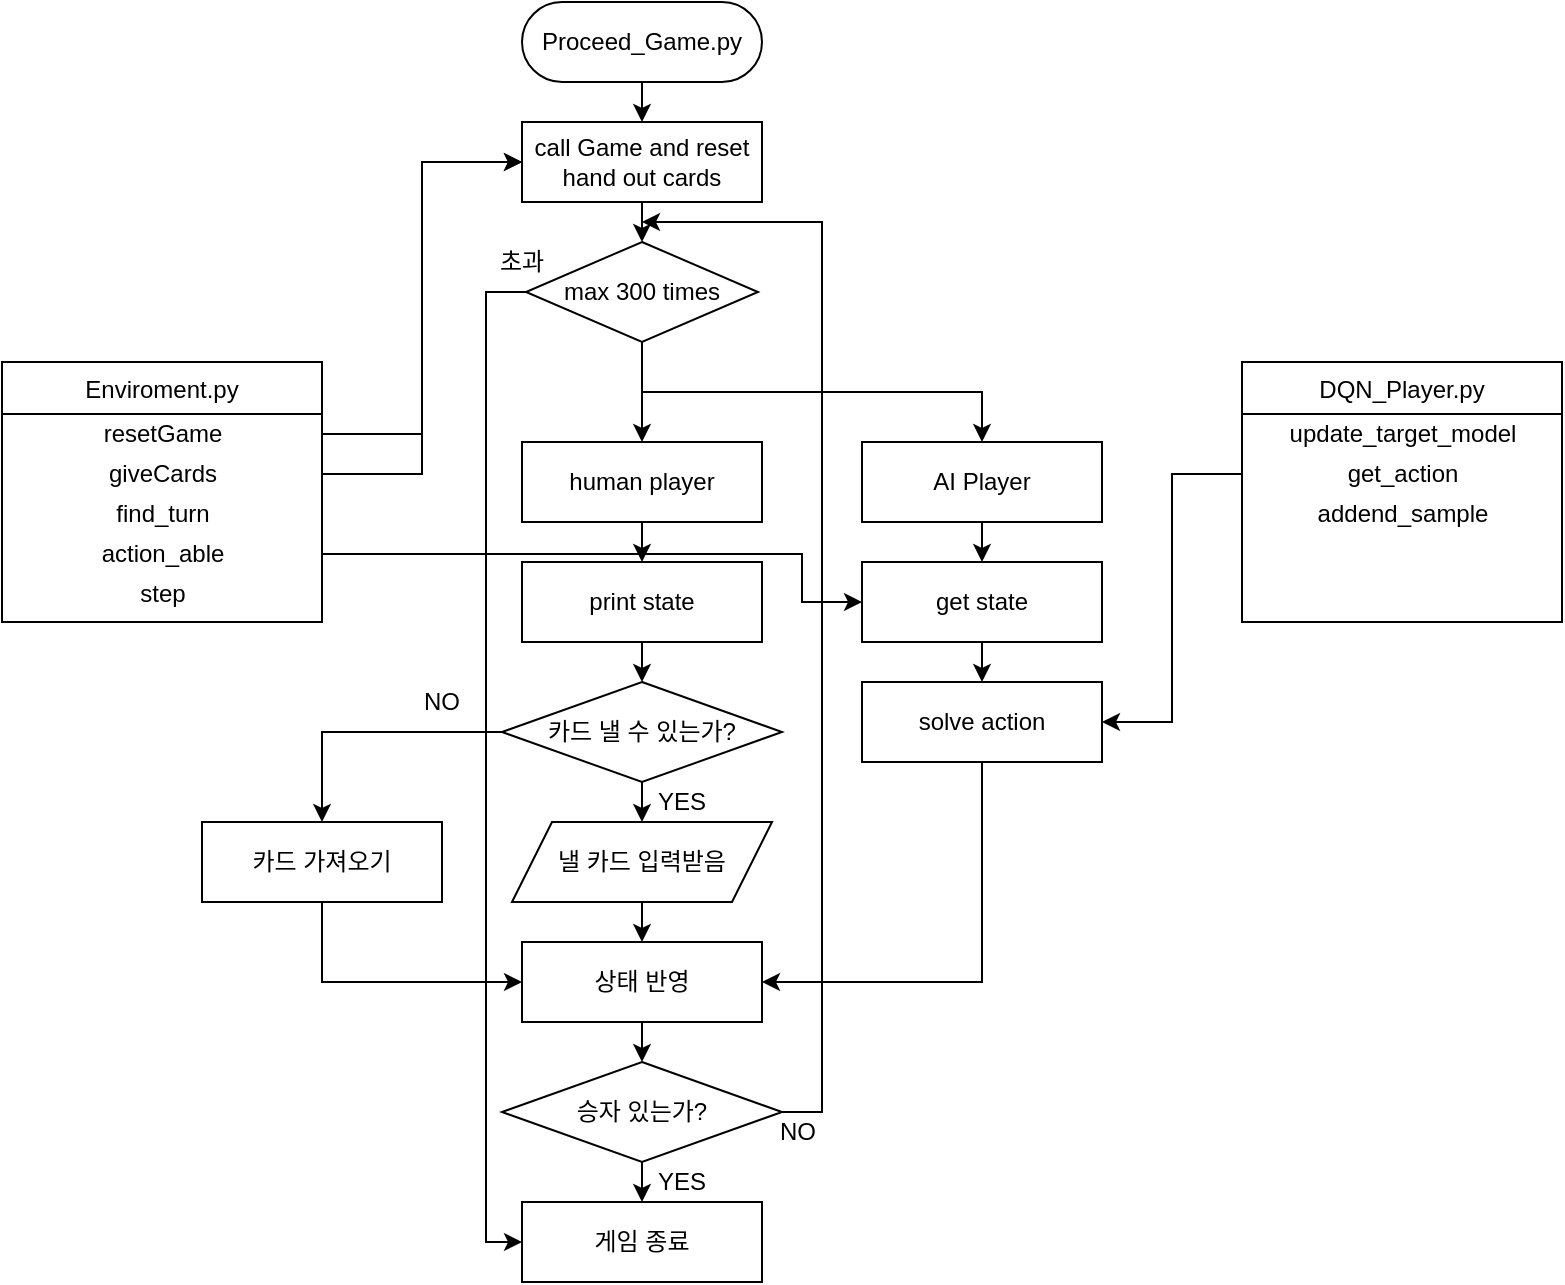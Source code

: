 <mxfile version="15.0.6" type="github" pages="2">
  <diagram id="C5RBs43oDa-KdzZeNtuy" name="environment">
    <mxGraphModel dx="582" dy="1602" grid="1" gridSize="10" guides="1" tooltips="1" connect="1" arrows="1" fold="1" page="1" pageScale="1" pageWidth="827" pageHeight="1169" math="0" shadow="0">
      <root>
        <mxCell id="WIyWlLk6GJQsqaUBKTNV-0" />
        <mxCell id="WIyWlLk6GJQsqaUBKTNV-1" parent="WIyWlLk6GJQsqaUBKTNV-0" />
        <mxCell id="zkfFHV4jXpPFQw0GAbJ--13" value="Enviroment.py" style="swimlane;fontStyle=0;align=center;verticalAlign=top;childLayout=stackLayout;horizontal=1;startSize=26;horizontalStack=0;resizeParent=1;resizeLast=0;collapsible=1;marginBottom=0;rounded=0;shadow=0;strokeWidth=1;" parent="WIyWlLk6GJQsqaUBKTNV-1" vertex="1">
          <mxGeometry x="20" y="200" width="160" height="130" as="geometry">
            <mxRectangle x="340" y="380" width="170" height="26" as="alternateBounds" />
          </mxGeometry>
        </mxCell>
        <mxCell id="0TfP8fRb7ajPq9gJ7ajQ-8" value="resetGame" style="text;html=1;align=center;verticalAlign=middle;resizable=0;points=[];autosize=1;strokeColor=none;fillColor=none;" parent="zkfFHV4jXpPFQw0GAbJ--13" vertex="1">
          <mxGeometry y="26" width="160" height="20" as="geometry" />
        </mxCell>
        <mxCell id="0TfP8fRb7ajPq9gJ7ajQ-9" value="giveCards" style="text;html=1;align=center;verticalAlign=middle;resizable=0;points=[];autosize=1;strokeColor=none;fillColor=none;" parent="zkfFHV4jXpPFQw0GAbJ--13" vertex="1">
          <mxGeometry y="46" width="160" height="20" as="geometry" />
        </mxCell>
        <mxCell id="0TfP8fRb7ajPq9gJ7ajQ-10" value="find_turn" style="text;html=1;align=center;verticalAlign=middle;resizable=0;points=[];autosize=1;strokeColor=none;fillColor=none;" parent="zkfFHV4jXpPFQw0GAbJ--13" vertex="1">
          <mxGeometry y="66" width="160" height="20" as="geometry" />
        </mxCell>
        <mxCell id="0TfP8fRb7ajPq9gJ7ajQ-12" value="action_able" style="text;html=1;align=center;verticalAlign=middle;resizable=0;points=[];autosize=1;strokeColor=none;fillColor=none;" parent="zkfFHV4jXpPFQw0GAbJ--13" vertex="1">
          <mxGeometry y="86" width="160" height="20" as="geometry" />
        </mxCell>
        <mxCell id="0TfP8fRb7ajPq9gJ7ajQ-13" value="step" style="text;html=1;align=center;verticalAlign=middle;resizable=0;points=[];autosize=1;strokeColor=none;fillColor=none;" parent="zkfFHV4jXpPFQw0GAbJ--13" vertex="1">
          <mxGeometry y="106" width="160" height="20" as="geometry" />
        </mxCell>
        <mxCell id="0TfP8fRb7ajPq9gJ7ajQ-7" style="edgeStyle=orthogonalEdgeStyle;rounded=0;orthogonalLoop=1;jettySize=auto;html=1;exitX=0.5;exitY=1;exitDx=0;exitDy=0;entryX=0.5;entryY=0;entryDx=0;entryDy=0;" parent="WIyWlLk6GJQsqaUBKTNV-1" source="0TfP8fRb7ajPq9gJ7ajQ-5" target="0TfP8fRb7ajPq9gJ7ajQ-6" edge="1">
          <mxGeometry relative="1" as="geometry" />
        </mxCell>
        <mxCell id="0TfP8fRb7ajPq9gJ7ajQ-5" value="Proceed_Game.py" style="rounded=1;whiteSpace=wrap;html=1;arcSize=50;" parent="WIyWlLk6GJQsqaUBKTNV-1" vertex="1">
          <mxGeometry x="280" y="20" width="120" height="40" as="geometry" />
        </mxCell>
        <mxCell id="0TfP8fRb7ajPq9gJ7ajQ-18" style="edgeStyle=orthogonalEdgeStyle;rounded=0;orthogonalLoop=1;jettySize=auto;html=1;exitX=0.5;exitY=1;exitDx=0;exitDy=0;entryX=0.5;entryY=0;entryDx=0;entryDy=0;" parent="WIyWlLk6GJQsqaUBKTNV-1" source="0TfP8fRb7ajPq9gJ7ajQ-6" target="0TfP8fRb7ajPq9gJ7ajQ-17" edge="1">
          <mxGeometry relative="1" as="geometry" />
        </mxCell>
        <mxCell id="0TfP8fRb7ajPq9gJ7ajQ-6" value="call Game and reset&lt;br&gt;hand out cards" style="rounded=0;whiteSpace=wrap;html=1;" parent="WIyWlLk6GJQsqaUBKTNV-1" vertex="1">
          <mxGeometry x="280" y="80" width="120" height="40" as="geometry" />
        </mxCell>
        <mxCell id="0TfP8fRb7ajPq9gJ7ajQ-15" style="edgeStyle=orthogonalEdgeStyle;rounded=0;orthogonalLoop=1;jettySize=auto;html=1;entryX=0;entryY=0.5;entryDx=0;entryDy=0;" parent="WIyWlLk6GJQsqaUBKTNV-1" source="0TfP8fRb7ajPq9gJ7ajQ-8" target="0TfP8fRb7ajPq9gJ7ajQ-6" edge="1">
          <mxGeometry relative="1" as="geometry" />
        </mxCell>
        <mxCell id="0TfP8fRb7ajPq9gJ7ajQ-16" style="edgeStyle=orthogonalEdgeStyle;rounded=0;orthogonalLoop=1;jettySize=auto;html=1;entryX=0;entryY=0.5;entryDx=0;entryDy=0;" parent="WIyWlLk6GJQsqaUBKTNV-1" source="0TfP8fRb7ajPq9gJ7ajQ-9" target="0TfP8fRb7ajPq9gJ7ajQ-6" edge="1">
          <mxGeometry relative="1" as="geometry" />
        </mxCell>
        <mxCell id="0TfP8fRb7ajPq9gJ7ajQ-20" style="edgeStyle=orthogonalEdgeStyle;rounded=0;orthogonalLoop=1;jettySize=auto;html=1;exitX=0.5;exitY=1;exitDx=0;exitDy=0;entryX=0.5;entryY=0;entryDx=0;entryDy=0;" parent="WIyWlLk6GJQsqaUBKTNV-1" source="0TfP8fRb7ajPq9gJ7ajQ-17" target="0TfP8fRb7ajPq9gJ7ajQ-19" edge="1">
          <mxGeometry relative="1" as="geometry" />
        </mxCell>
        <mxCell id="0TfP8fRb7ajPq9gJ7ajQ-28" style="edgeStyle=orthogonalEdgeStyle;rounded=0;orthogonalLoop=1;jettySize=auto;html=1;exitX=0.5;exitY=1;exitDx=0;exitDy=0;entryX=0.5;entryY=0;entryDx=0;entryDy=0;" parent="WIyWlLk6GJQsqaUBKTNV-1" source="0TfP8fRb7ajPq9gJ7ajQ-17" target="0TfP8fRb7ajPq9gJ7ajQ-27" edge="1">
          <mxGeometry relative="1" as="geometry" />
        </mxCell>
        <mxCell id="0TfP8fRb7ajPq9gJ7ajQ-57" style="edgeStyle=orthogonalEdgeStyle;rounded=0;orthogonalLoop=1;jettySize=auto;html=1;exitX=0;exitY=0.5;exitDx=0;exitDy=0;entryX=0;entryY=0.5;entryDx=0;entryDy=0;" parent="WIyWlLk6GJQsqaUBKTNV-1" source="0TfP8fRb7ajPq9gJ7ajQ-17" target="0TfP8fRb7ajPq9gJ7ajQ-51" edge="1">
          <mxGeometry relative="1" as="geometry" />
        </mxCell>
        <mxCell id="0TfP8fRb7ajPq9gJ7ajQ-17" value="max 300 times" style="rhombus;whiteSpace=wrap;html=1;" parent="WIyWlLk6GJQsqaUBKTNV-1" vertex="1">
          <mxGeometry x="282" y="140" width="116" height="50" as="geometry" />
        </mxCell>
        <mxCell id="0TfP8fRb7ajPq9gJ7ajQ-24" style="edgeStyle=orthogonalEdgeStyle;rounded=0;orthogonalLoop=1;jettySize=auto;html=1;exitX=0.5;exitY=1;exitDx=0;exitDy=0;entryX=0.5;entryY=0;entryDx=0;entryDy=0;" parent="WIyWlLk6GJQsqaUBKTNV-1" source="0TfP8fRb7ajPq9gJ7ajQ-19" target="0TfP8fRb7ajPq9gJ7ajQ-22" edge="1">
          <mxGeometry relative="1" as="geometry" />
        </mxCell>
        <mxCell id="0TfP8fRb7ajPq9gJ7ajQ-19" value="human player" style="rounded=0;whiteSpace=wrap;html=1;" parent="WIyWlLk6GJQsqaUBKTNV-1" vertex="1">
          <mxGeometry x="280" y="240" width="120" height="40" as="geometry" />
        </mxCell>
        <mxCell id="0TfP8fRb7ajPq9gJ7ajQ-47" style="edgeStyle=orthogonalEdgeStyle;rounded=0;orthogonalLoop=1;jettySize=auto;html=1;exitX=0.5;exitY=1;exitDx=0;exitDy=0;entryX=0.5;entryY=0;entryDx=0;entryDy=0;" parent="WIyWlLk6GJQsqaUBKTNV-1" source="0TfP8fRb7ajPq9gJ7ajQ-21" target="0TfP8fRb7ajPq9gJ7ajQ-46" edge="1">
          <mxGeometry relative="1" as="geometry" />
        </mxCell>
        <mxCell id="0TfP8fRb7ajPq9gJ7ajQ-21" value="낼 카드 입력받음" style="shape=parallelogram;perimeter=parallelogramPerimeter;whiteSpace=wrap;html=1;fixedSize=1;" parent="WIyWlLk6GJQsqaUBKTNV-1" vertex="1">
          <mxGeometry x="275" y="430" width="130" height="40" as="geometry" />
        </mxCell>
        <mxCell id="0TfP8fRb7ajPq9gJ7ajQ-25" style="edgeStyle=orthogonalEdgeStyle;rounded=0;orthogonalLoop=1;jettySize=auto;html=1;exitX=0.5;exitY=1;exitDx=0;exitDy=0;entryX=0.5;entryY=0;entryDx=0;entryDy=0;" parent="WIyWlLk6GJQsqaUBKTNV-1" source="0TfP8fRb7ajPq9gJ7ajQ-22" target="0TfP8fRb7ajPq9gJ7ajQ-23" edge="1">
          <mxGeometry relative="1" as="geometry" />
        </mxCell>
        <mxCell id="0TfP8fRb7ajPq9gJ7ajQ-22" value="print state" style="rounded=0;whiteSpace=wrap;html=1;" parent="WIyWlLk6GJQsqaUBKTNV-1" vertex="1">
          <mxGeometry x="280" y="300" width="120" height="40" as="geometry" />
        </mxCell>
        <mxCell id="0TfP8fRb7ajPq9gJ7ajQ-43" style="edgeStyle=orthogonalEdgeStyle;rounded=0;orthogonalLoop=1;jettySize=auto;html=1;exitX=0.5;exitY=1;exitDx=0;exitDy=0;entryX=0.5;entryY=0;entryDx=0;entryDy=0;" parent="WIyWlLk6GJQsqaUBKTNV-1" source="0TfP8fRb7ajPq9gJ7ajQ-23" target="0TfP8fRb7ajPq9gJ7ajQ-21" edge="1">
          <mxGeometry relative="1" as="geometry" />
        </mxCell>
        <mxCell id="0TfP8fRb7ajPq9gJ7ajQ-45" style="edgeStyle=orthogonalEdgeStyle;rounded=0;orthogonalLoop=1;jettySize=auto;html=1;exitX=0;exitY=0.5;exitDx=0;exitDy=0;entryX=0.5;entryY=0;entryDx=0;entryDy=0;" parent="WIyWlLk6GJQsqaUBKTNV-1" source="0TfP8fRb7ajPq9gJ7ajQ-23" target="0TfP8fRb7ajPq9gJ7ajQ-44" edge="1">
          <mxGeometry relative="1" as="geometry" />
        </mxCell>
        <mxCell id="0TfP8fRb7ajPq9gJ7ajQ-23" value="카드 낼 수 있는가?" style="rhombus;whiteSpace=wrap;html=1;" parent="WIyWlLk6GJQsqaUBKTNV-1" vertex="1">
          <mxGeometry x="270" y="360" width="140" height="50" as="geometry" />
        </mxCell>
        <mxCell id="0TfP8fRb7ajPq9gJ7ajQ-30" style="edgeStyle=orthogonalEdgeStyle;rounded=0;orthogonalLoop=1;jettySize=auto;html=1;exitX=0.5;exitY=1;exitDx=0;exitDy=0;entryX=0.5;entryY=0;entryDx=0;entryDy=0;" parent="WIyWlLk6GJQsqaUBKTNV-1" source="0TfP8fRb7ajPq9gJ7ajQ-27" target="0TfP8fRb7ajPq9gJ7ajQ-29" edge="1">
          <mxGeometry relative="1" as="geometry" />
        </mxCell>
        <mxCell id="0TfP8fRb7ajPq9gJ7ajQ-27" value="AI Player" style="rounded=0;whiteSpace=wrap;html=1;" parent="WIyWlLk6GJQsqaUBKTNV-1" vertex="1">
          <mxGeometry x="450" y="240" width="120" height="40" as="geometry" />
        </mxCell>
        <mxCell id="0TfP8fRb7ajPq9gJ7ajQ-40" style="edgeStyle=orthogonalEdgeStyle;rounded=0;orthogonalLoop=1;jettySize=auto;html=1;exitX=0.5;exitY=1;exitDx=0;exitDy=0;entryX=0.5;entryY=0;entryDx=0;entryDy=0;" parent="WIyWlLk6GJQsqaUBKTNV-1" source="0TfP8fRb7ajPq9gJ7ajQ-29" target="0TfP8fRb7ajPq9gJ7ajQ-31" edge="1">
          <mxGeometry relative="1" as="geometry" />
        </mxCell>
        <mxCell id="0TfP8fRb7ajPq9gJ7ajQ-29" value="get state" style="rounded=0;whiteSpace=wrap;html=1;" parent="WIyWlLk6GJQsqaUBKTNV-1" vertex="1">
          <mxGeometry x="450" y="300" width="120" height="40" as="geometry" />
        </mxCell>
        <mxCell id="0TfP8fRb7ajPq9gJ7ajQ-49" style="edgeStyle=orthogonalEdgeStyle;rounded=0;orthogonalLoop=1;jettySize=auto;html=1;exitX=0.5;exitY=1;exitDx=0;exitDy=0;entryX=1;entryY=0.5;entryDx=0;entryDy=0;" parent="WIyWlLk6GJQsqaUBKTNV-1" source="0TfP8fRb7ajPq9gJ7ajQ-31" target="0TfP8fRb7ajPq9gJ7ajQ-46" edge="1">
          <mxGeometry relative="1" as="geometry" />
        </mxCell>
        <mxCell id="0TfP8fRb7ajPq9gJ7ajQ-31" value="solve action" style="rounded=0;whiteSpace=wrap;html=1;" parent="WIyWlLk6GJQsqaUBKTNV-1" vertex="1">
          <mxGeometry x="450" y="360" width="120" height="40" as="geometry" />
        </mxCell>
        <mxCell id="0TfP8fRb7ajPq9gJ7ajQ-32" value="DQN_Player.py" style="swimlane;fontStyle=0;align=center;verticalAlign=top;childLayout=stackLayout;horizontal=1;startSize=26;horizontalStack=0;resizeParent=1;resizeLast=0;collapsible=1;marginBottom=0;rounded=0;shadow=0;strokeWidth=1;" parent="WIyWlLk6GJQsqaUBKTNV-1" vertex="1">
          <mxGeometry x="640" y="200" width="160" height="130" as="geometry">
            <mxRectangle x="340" y="380" width="170" height="26" as="alternateBounds" />
          </mxGeometry>
        </mxCell>
        <mxCell id="0TfP8fRb7ajPq9gJ7ajQ-33" value="update_target_model" style="text;html=1;align=center;verticalAlign=middle;resizable=0;points=[];autosize=1;strokeColor=none;fillColor=none;" parent="0TfP8fRb7ajPq9gJ7ajQ-32" vertex="1">
          <mxGeometry y="26" width="160" height="20" as="geometry" />
        </mxCell>
        <mxCell id="0TfP8fRb7ajPq9gJ7ajQ-34" value="get_action" style="text;html=1;align=center;verticalAlign=middle;resizable=0;points=[];autosize=1;strokeColor=none;fillColor=none;" parent="0TfP8fRb7ajPq9gJ7ajQ-32" vertex="1">
          <mxGeometry y="46" width="160" height="20" as="geometry" />
        </mxCell>
        <mxCell id="0TfP8fRb7ajPq9gJ7ajQ-35" value="addend_sample" style="text;html=1;align=center;verticalAlign=middle;resizable=0;points=[];autosize=1;strokeColor=none;fillColor=none;" parent="0TfP8fRb7ajPq9gJ7ajQ-32" vertex="1">
          <mxGeometry y="66" width="160" height="20" as="geometry" />
        </mxCell>
        <mxCell id="0TfP8fRb7ajPq9gJ7ajQ-38" style="edgeStyle=orthogonalEdgeStyle;rounded=0;orthogonalLoop=1;jettySize=auto;html=1;entryX=0;entryY=0.5;entryDx=0;entryDy=0;" parent="WIyWlLk6GJQsqaUBKTNV-1" source="0TfP8fRb7ajPq9gJ7ajQ-12" target="0TfP8fRb7ajPq9gJ7ajQ-29" edge="1">
          <mxGeometry relative="1" as="geometry">
            <Array as="points">
              <mxPoint x="420" y="296" />
              <mxPoint x="420" y="320" />
            </Array>
          </mxGeometry>
        </mxCell>
        <mxCell id="0TfP8fRb7ajPq9gJ7ajQ-39" style="edgeStyle=orthogonalEdgeStyle;rounded=0;orthogonalLoop=1;jettySize=auto;html=1;entryX=1;entryY=0.5;entryDx=0;entryDy=0;" parent="WIyWlLk6GJQsqaUBKTNV-1" source="0TfP8fRb7ajPq9gJ7ajQ-34" target="0TfP8fRb7ajPq9gJ7ajQ-31" edge="1">
          <mxGeometry relative="1" as="geometry" />
        </mxCell>
        <mxCell id="0TfP8fRb7ajPq9gJ7ajQ-48" style="edgeStyle=orthogonalEdgeStyle;rounded=0;orthogonalLoop=1;jettySize=auto;html=1;exitX=0.5;exitY=1;exitDx=0;exitDy=0;entryX=0;entryY=0.5;entryDx=0;entryDy=0;" parent="WIyWlLk6GJQsqaUBKTNV-1" source="0TfP8fRb7ajPq9gJ7ajQ-44" target="0TfP8fRb7ajPq9gJ7ajQ-46" edge="1">
          <mxGeometry relative="1" as="geometry" />
        </mxCell>
        <mxCell id="0TfP8fRb7ajPq9gJ7ajQ-44" value="카드 가져오기" style="rounded=0;whiteSpace=wrap;html=1;" parent="WIyWlLk6GJQsqaUBKTNV-1" vertex="1">
          <mxGeometry x="120" y="430" width="120" height="40" as="geometry" />
        </mxCell>
        <mxCell id="0TfP8fRb7ajPq9gJ7ajQ-54" style="edgeStyle=orthogonalEdgeStyle;rounded=0;orthogonalLoop=1;jettySize=auto;html=1;exitX=0.5;exitY=1;exitDx=0;exitDy=0;entryX=0.5;entryY=0;entryDx=0;entryDy=0;" parent="WIyWlLk6GJQsqaUBKTNV-1" source="0TfP8fRb7ajPq9gJ7ajQ-46" target="0TfP8fRb7ajPq9gJ7ajQ-50" edge="1">
          <mxGeometry relative="1" as="geometry" />
        </mxCell>
        <mxCell id="0TfP8fRb7ajPq9gJ7ajQ-46" value="상태 반영" style="rounded=0;whiteSpace=wrap;html=1;" parent="WIyWlLk6GJQsqaUBKTNV-1" vertex="1">
          <mxGeometry x="280" y="490" width="120" height="40" as="geometry" />
        </mxCell>
        <mxCell id="0TfP8fRb7ajPq9gJ7ajQ-55" style="edgeStyle=orthogonalEdgeStyle;rounded=0;orthogonalLoop=1;jettySize=auto;html=1;exitX=0.5;exitY=1;exitDx=0;exitDy=0;entryX=0.5;entryY=0;entryDx=0;entryDy=0;" parent="WIyWlLk6GJQsqaUBKTNV-1" source="0TfP8fRb7ajPq9gJ7ajQ-50" target="0TfP8fRb7ajPq9gJ7ajQ-51" edge="1">
          <mxGeometry relative="1" as="geometry" />
        </mxCell>
        <mxCell id="0TfP8fRb7ajPq9gJ7ajQ-56" style="edgeStyle=orthogonalEdgeStyle;rounded=0;orthogonalLoop=1;jettySize=auto;html=1;exitX=1;exitY=0.5;exitDx=0;exitDy=0;" parent="WIyWlLk6GJQsqaUBKTNV-1" source="0TfP8fRb7ajPq9gJ7ajQ-50" edge="1">
          <mxGeometry relative="1" as="geometry">
            <mxPoint x="340" y="130" as="targetPoint" />
            <Array as="points">
              <mxPoint x="430" y="575" />
              <mxPoint x="430" y="130" />
            </Array>
          </mxGeometry>
        </mxCell>
        <mxCell id="0TfP8fRb7ajPq9gJ7ajQ-50" value="승자 있는가?" style="rhombus;whiteSpace=wrap;html=1;" parent="WIyWlLk6GJQsqaUBKTNV-1" vertex="1">
          <mxGeometry x="270" y="550" width="140" height="50" as="geometry" />
        </mxCell>
        <mxCell id="0TfP8fRb7ajPq9gJ7ajQ-51" value="게임 종료" style="rounded=0;whiteSpace=wrap;html=1;" parent="WIyWlLk6GJQsqaUBKTNV-1" vertex="1">
          <mxGeometry x="280" y="620" width="120" height="40" as="geometry" />
        </mxCell>
        <mxCell id="0TfP8fRb7ajPq9gJ7ajQ-58" value="초과" style="text;html=1;strokeColor=none;fillColor=none;align=center;verticalAlign=middle;whiteSpace=wrap;rounded=0;" parent="WIyWlLk6GJQsqaUBKTNV-1" vertex="1">
          <mxGeometry x="260" y="140" width="40" height="20" as="geometry" />
        </mxCell>
        <mxCell id="0TfP8fRb7ajPq9gJ7ajQ-59" value="YES" style="text;html=1;strokeColor=none;fillColor=none;align=center;verticalAlign=middle;whiteSpace=wrap;rounded=0;" parent="WIyWlLk6GJQsqaUBKTNV-1" vertex="1">
          <mxGeometry x="340" y="410" width="40" height="20" as="geometry" />
        </mxCell>
        <mxCell id="0TfP8fRb7ajPq9gJ7ajQ-60" value="NO" style="text;html=1;strokeColor=none;fillColor=none;align=center;verticalAlign=middle;whiteSpace=wrap;rounded=0;" parent="WIyWlLk6GJQsqaUBKTNV-1" vertex="1">
          <mxGeometry x="220" y="360" width="40" height="20" as="geometry" />
        </mxCell>
        <mxCell id="0TfP8fRb7ajPq9gJ7ajQ-61" value="YES" style="text;html=1;strokeColor=none;fillColor=none;align=center;verticalAlign=middle;whiteSpace=wrap;rounded=0;" parent="WIyWlLk6GJQsqaUBKTNV-1" vertex="1">
          <mxGeometry x="340" y="600" width="40" height="20" as="geometry" />
        </mxCell>
        <mxCell id="0TfP8fRb7ajPq9gJ7ajQ-62" value="NO" style="text;html=1;strokeColor=none;fillColor=none;align=center;verticalAlign=middle;whiteSpace=wrap;rounded=0;" parent="WIyWlLk6GJQsqaUBKTNV-1" vertex="1">
          <mxGeometry x="398" y="575" width="40" height="20" as="geometry" />
        </mxCell>
      </root>
    </mxGraphModel>
  </diagram>
  <diagram id="2JfTuwJ9_Mm40EBce0Ea" name="train">
    <mxGraphModel dx="800" dy="1545" grid="1" gridSize="10" guides="1" tooltips="1" connect="1" arrows="1" fold="1" page="1" pageScale="1" pageWidth="827" pageHeight="1169" math="0" shadow="0">
      <root>
        <mxCell id="BY2_oqR2zBnF413m95xc-0" />
        <mxCell id="BY2_oqR2zBnF413m95xc-1" parent="BY2_oqR2zBnF413m95xc-0" />
        <mxCell id="96cR91jpmeZZEf4vWu15-0" value="Enviroment.py" style="swimlane;fontStyle=0;align=center;verticalAlign=top;childLayout=stackLayout;horizontal=1;startSize=26;horizontalStack=0;resizeParent=1;resizeLast=0;collapsible=1;marginBottom=0;rounded=0;shadow=0;strokeWidth=1;" parent="BY2_oqR2zBnF413m95xc-1" vertex="1">
          <mxGeometry x="24" y="480" width="160" height="130" as="geometry">
            <mxRectangle x="340" y="380" width="170" height="26" as="alternateBounds" />
          </mxGeometry>
        </mxCell>
        <mxCell id="96cR91jpmeZZEf4vWu15-1" value="resetGame" style="text;html=1;align=center;verticalAlign=middle;resizable=0;points=[];autosize=1;strokeColor=none;fillColor=none;" parent="96cR91jpmeZZEf4vWu15-0" vertex="1">
          <mxGeometry y="26" width="160" height="20" as="geometry" />
        </mxCell>
        <mxCell id="96cR91jpmeZZEf4vWu15-2" value="giveCards" style="text;html=1;align=center;verticalAlign=middle;resizable=0;points=[];autosize=1;strokeColor=none;fillColor=none;" parent="96cR91jpmeZZEf4vWu15-0" vertex="1">
          <mxGeometry y="46" width="160" height="20" as="geometry" />
        </mxCell>
        <mxCell id="96cR91jpmeZZEf4vWu15-3" value="find_turn" style="text;html=1;align=center;verticalAlign=middle;resizable=0;points=[];autosize=1;strokeColor=none;fillColor=none;" parent="96cR91jpmeZZEf4vWu15-0" vertex="1">
          <mxGeometry y="66" width="160" height="20" as="geometry" />
        </mxCell>
        <mxCell id="96cR91jpmeZZEf4vWu15-4" value="action_able" style="text;html=1;align=center;verticalAlign=middle;resizable=0;points=[];autosize=1;strokeColor=none;fillColor=none;" parent="96cR91jpmeZZEf4vWu15-0" vertex="1">
          <mxGeometry y="86" width="160" height="20" as="geometry" />
        </mxCell>
        <mxCell id="96cR91jpmeZZEf4vWu15-5" value="step" style="text;html=1;align=center;verticalAlign=middle;resizable=0;points=[];autosize=1;strokeColor=none;fillColor=none;" parent="96cR91jpmeZZEf4vWu15-0" vertex="1">
          <mxGeometry y="106" width="160" height="20" as="geometry" />
        </mxCell>
        <mxCell id="96cR91jpmeZZEf4vWu15-6" style="edgeStyle=orthogonalEdgeStyle;rounded=0;orthogonalLoop=1;jettySize=auto;html=1;exitX=0.5;exitY=1;exitDx=0;exitDy=0;" parent="BY2_oqR2zBnF413m95xc-1" source="96cR91jpmeZZEf4vWu15-7" edge="1">
          <mxGeometry relative="1" as="geometry">
            <mxPoint x="344" y="300" as="targetPoint" />
          </mxGeometry>
        </mxCell>
        <mxCell id="96cR91jpmeZZEf4vWu15-7" value="train.py" style="rounded=1;whiteSpace=wrap;html=1;arcSize=50;" parent="BY2_oqR2zBnF413m95xc-1" vertex="1">
          <mxGeometry x="282" y="240" width="120" height="40" as="geometry" />
        </mxCell>
        <mxCell id="96cR91jpmeZZEf4vWu15-8" style="edgeStyle=orthogonalEdgeStyle;rounded=0;orthogonalLoop=1;jettySize=auto;html=1;exitX=0.5;exitY=1;exitDx=0;exitDy=0;entryX=0.5;entryY=0;entryDx=0;entryDy=0;" parent="BY2_oqR2zBnF413m95xc-1" source="96cR91jpmeZZEf4vWu15-9" target="96cR91jpmeZZEf4vWu15-15" edge="1">
          <mxGeometry relative="1" as="geometry" />
        </mxCell>
        <mxCell id="96cR91jpmeZZEf4vWu15-9" value="call Game and reset&lt;br&gt;hand out cards" style="rounded=0;whiteSpace=wrap;html=1;" parent="BY2_oqR2zBnF413m95xc-1" vertex="1">
          <mxGeometry x="284" y="360" width="120" height="40" as="geometry" />
        </mxCell>
        <mxCell id="96cR91jpmeZZEf4vWu15-10" style="edgeStyle=orthogonalEdgeStyle;rounded=0;orthogonalLoop=1;jettySize=auto;html=1;entryX=0;entryY=0.5;entryDx=0;entryDy=0;" parent="BY2_oqR2zBnF413m95xc-1" source="96cR91jpmeZZEf4vWu15-1" target="96cR91jpmeZZEf4vWu15-9" edge="1">
          <mxGeometry relative="1" as="geometry" />
        </mxCell>
        <mxCell id="96cR91jpmeZZEf4vWu15-11" style="edgeStyle=orthogonalEdgeStyle;rounded=0;orthogonalLoop=1;jettySize=auto;html=1;entryX=0;entryY=0.5;entryDx=0;entryDy=0;" parent="BY2_oqR2zBnF413m95xc-1" source="96cR91jpmeZZEf4vWu15-2" target="96cR91jpmeZZEf4vWu15-9" edge="1">
          <mxGeometry relative="1" as="geometry" />
        </mxCell>
        <mxCell id="96cR91jpmeZZEf4vWu15-12" style="edgeStyle=orthogonalEdgeStyle;rounded=0;orthogonalLoop=1;jettySize=auto;html=1;exitX=0.5;exitY=1;exitDx=0;exitDy=0;entryX=0.5;entryY=0;entryDx=0;entryDy=0;" parent="BY2_oqR2zBnF413m95xc-1" source="96cR91jpmeZZEf4vWu15-15" target="96cR91jpmeZZEf4vWu15-17" edge="1">
          <mxGeometry relative="1" as="geometry" />
        </mxCell>
        <mxCell id="96cR91jpmeZZEf4vWu15-63" style="edgeStyle=orthogonalEdgeStyle;rounded=0;orthogonalLoop=1;jettySize=auto;html=1;exitX=0;exitY=0.5;exitDx=0;exitDy=0;entryX=0.5;entryY=0;entryDx=0;entryDy=0;" parent="BY2_oqR2zBnF413m95xc-1" source="96cR91jpmeZZEf4vWu15-15" edge="1" target="ZS0IYYT7ynY8OsAif-Rx-20">
          <mxGeometry relative="1" as="geometry">
            <mxPoint x="244" y="970" as="targetPoint" />
            <Array as="points">
              <mxPoint x="200" y="445" />
              <mxPoint x="200" y="720" />
              <mxPoint x="150" y="720" />
            </Array>
          </mxGeometry>
        </mxCell>
        <mxCell id="96cR91jpmeZZEf4vWu15-15" value="250번 학습 완료?" style="rhombus;whiteSpace=wrap;html=1;" parent="BY2_oqR2zBnF413m95xc-1" vertex="1">
          <mxGeometry x="286" y="420" width="116" height="50" as="geometry" />
        </mxCell>
        <mxCell id="96cR91jpmeZZEf4vWu15-16" style="edgeStyle=orthogonalEdgeStyle;rounded=0;orthogonalLoop=1;jettySize=auto;html=1;exitX=0.5;exitY=1;exitDx=0;exitDy=0;entryX=0.5;entryY=0;entryDx=0;entryDy=0;" parent="BY2_oqR2zBnF413m95xc-1" source="96cR91jpmeZZEf4vWu15-17" target="96cR91jpmeZZEf4vWu15-21" edge="1">
          <mxGeometry relative="1" as="geometry" />
        </mxCell>
        <mxCell id="96cR91jpmeZZEf4vWu15-17" value="AI Player" style="rounded=0;whiteSpace=wrap;html=1;" parent="BY2_oqR2zBnF413m95xc-1" vertex="1">
          <mxGeometry x="284" y="520" width="120" height="40" as="geometry" />
        </mxCell>
        <mxCell id="96cR91jpmeZZEf4vWu15-50" style="edgeStyle=orthogonalEdgeStyle;rounded=0;orthogonalLoop=1;jettySize=auto;html=1;exitX=0.5;exitY=1;exitDx=0;exitDy=0;entryX=0.5;entryY=0;entryDx=0;entryDy=0;" parent="BY2_oqR2zBnF413m95xc-1" source="96cR91jpmeZZEf4vWu15-21" target="96cR91jpmeZZEf4vWu15-30" edge="1">
          <mxGeometry relative="1" as="geometry" />
        </mxCell>
        <mxCell id="96cR91jpmeZZEf4vWu15-21" value="get state" style="rounded=0;whiteSpace=wrap;html=1;" parent="BY2_oqR2zBnF413m95xc-1" vertex="1">
          <mxGeometry x="284" y="580" width="120" height="40" as="geometry" />
        </mxCell>
        <mxCell id="96cR91jpmeZZEf4vWu15-52" style="edgeStyle=orthogonalEdgeStyle;rounded=0;orthogonalLoop=1;jettySize=auto;html=1;exitX=0.5;exitY=1;exitDx=0;exitDy=0;entryX=0.5;entryY=0;entryDx=0;entryDy=0;" parent="BY2_oqR2zBnF413m95xc-1" source="96cR91jpmeZZEf4vWu15-30" target="96cR91jpmeZZEf4vWu15-51" edge="1">
          <mxGeometry relative="1" as="geometry" />
        </mxCell>
        <mxCell id="96cR91jpmeZZEf4vWu15-30" value="solve action" style="rounded=0;whiteSpace=wrap;html=1;" parent="BY2_oqR2zBnF413m95xc-1" vertex="1">
          <mxGeometry x="286" y="640" width="120" height="40" as="geometry" />
        </mxCell>
        <mxCell id="96cR91jpmeZZEf4vWu15-31" value="DQN_Player.py" style="swimlane;fontStyle=0;align=center;verticalAlign=top;childLayout=stackLayout;horizontal=1;startSize=26;horizontalStack=0;resizeParent=1;resizeLast=0;collapsible=1;marginBottom=0;rounded=0;shadow=0;strokeWidth=1;" parent="BY2_oqR2zBnF413m95xc-1" vertex="1">
          <mxGeometry x="644" y="480" width="160" height="130" as="geometry">
            <mxRectangle x="340" y="380" width="170" height="26" as="alternateBounds" />
          </mxGeometry>
        </mxCell>
        <mxCell id="96cR91jpmeZZEf4vWu15-32" value="update_target_model" style="text;html=1;align=center;verticalAlign=middle;resizable=0;points=[];autosize=1;strokeColor=none;fillColor=none;" parent="96cR91jpmeZZEf4vWu15-31" vertex="1">
          <mxGeometry y="26" width="160" height="20" as="geometry" />
        </mxCell>
        <mxCell id="96cR91jpmeZZEf4vWu15-33" value="get_action" style="text;html=1;align=center;verticalAlign=middle;resizable=0;points=[];autosize=1;strokeColor=none;fillColor=none;" parent="96cR91jpmeZZEf4vWu15-31" vertex="1">
          <mxGeometry y="46" width="160" height="20" as="geometry" />
        </mxCell>
        <mxCell id="96cR91jpmeZZEf4vWu15-34" value="addend_sample" style="text;html=1;align=center;verticalAlign=middle;resizable=0;points=[];autosize=1;strokeColor=none;fillColor=none;" parent="96cR91jpmeZZEf4vWu15-31" vertex="1">
          <mxGeometry y="66" width="160" height="20" as="geometry" />
        </mxCell>
        <mxCell id="96cR91jpmeZZEf4vWu15-35" style="edgeStyle=orthogonalEdgeStyle;rounded=0;orthogonalLoop=1;jettySize=auto;html=1;entryX=0;entryY=0.5;entryDx=0;entryDy=0;" parent="BY2_oqR2zBnF413m95xc-1" source="96cR91jpmeZZEf4vWu15-4" target="96cR91jpmeZZEf4vWu15-21" edge="1">
          <mxGeometry relative="1" as="geometry">
            <Array as="points">
              <mxPoint x="254" y="576" />
              <mxPoint x="254" y="600" />
            </Array>
            <mxPoint x="454" y="600" as="targetPoint" />
          </mxGeometry>
        </mxCell>
        <mxCell id="96cR91jpmeZZEf4vWu15-36" style="edgeStyle=orthogonalEdgeStyle;rounded=0;orthogonalLoop=1;jettySize=auto;html=1;entryX=1;entryY=0.5;entryDx=0;entryDy=0;" parent="BY2_oqR2zBnF413m95xc-1" source="96cR91jpmeZZEf4vWu15-33" target="96cR91jpmeZZEf4vWu15-30" edge="1">
          <mxGeometry relative="1" as="geometry" />
        </mxCell>
        <mxCell id="96cR91jpmeZZEf4vWu15-54" style="edgeStyle=orthogonalEdgeStyle;rounded=0;orthogonalLoop=1;jettySize=auto;html=1;exitX=0.5;exitY=1;exitDx=0;exitDy=0;entryX=0.5;entryY=0;entryDx=0;entryDy=0;" parent="BY2_oqR2zBnF413m95xc-1" source="96cR91jpmeZZEf4vWu15-51" target="96cR91jpmeZZEf4vWu15-53" edge="1">
          <mxGeometry relative="1" as="geometry" />
        </mxCell>
        <mxCell id="96cR91jpmeZZEf4vWu15-51" value="결과 반영" style="rounded=0;whiteSpace=wrap;html=1;" parent="BY2_oqR2zBnF413m95xc-1" vertex="1">
          <mxGeometry x="284" y="700" width="120" height="40" as="geometry" />
        </mxCell>
        <mxCell id="96cR91jpmeZZEf4vWu15-59" value="" style="edgeStyle=orthogonalEdgeStyle;rounded=0;orthogonalLoop=1;jettySize=auto;html=1;" parent="BY2_oqR2zBnF413m95xc-1" source="96cR91jpmeZZEf4vWu15-53" edge="1">
          <mxGeometry relative="1" as="geometry">
            <mxPoint x="344" y="820" as="targetPoint" />
          </mxGeometry>
        </mxCell>
        <mxCell id="96cR91jpmeZZEf4vWu15-53" value="리플레이 메모리에 &lt;br&gt;샘플 업데이트" style="rounded=0;whiteSpace=wrap;html=1;" parent="BY2_oqR2zBnF413m95xc-1" vertex="1">
          <mxGeometry x="284" y="760" width="120" height="40" as="geometry" />
        </mxCell>
        <mxCell id="96cR91jpmeZZEf4vWu15-55" style="edgeStyle=orthogonalEdgeStyle;rounded=0;orthogonalLoop=1;jettySize=auto;html=1;entryX=1;entryY=0.5;entryDx=0;entryDy=0;" parent="BY2_oqR2zBnF413m95xc-1" source="96cR91jpmeZZEf4vWu15-34" target="96cR91jpmeZZEf4vWu15-53" edge="1">
          <mxGeometry relative="1" as="geometry">
            <Array as="points">
              <mxPoint x="544" y="556" />
              <mxPoint x="544" y="780" />
            </Array>
          </mxGeometry>
        </mxCell>
        <mxCell id="96cR91jpmeZZEf4vWu15-56" style="edgeStyle=orthogonalEdgeStyle;rounded=0;orthogonalLoop=1;jettySize=auto;html=1;entryX=0;entryY=0.5;entryDx=0;entryDy=0;" parent="BY2_oqR2zBnF413m95xc-1" source="96cR91jpmeZZEf4vWu15-3" target="96cR91jpmeZZEf4vWu15-17" edge="1">
          <mxGeometry relative="1" as="geometry">
            <Array as="points">
              <mxPoint x="254" y="556" />
              <mxPoint x="254" y="540" />
            </Array>
          </mxGeometry>
        </mxCell>
        <mxCell id="96cR91jpmeZZEf4vWu15-57" style="edgeStyle=orthogonalEdgeStyle;rounded=0;orthogonalLoop=1;jettySize=auto;html=1;entryX=0;entryY=0.5;entryDx=0;entryDy=0;" parent="BY2_oqR2zBnF413m95xc-1" source="96cR91jpmeZZEf4vWu15-5" target="96cR91jpmeZZEf4vWu15-51" edge="1">
          <mxGeometry relative="1" as="geometry" />
        </mxCell>
        <mxCell id="96cR91jpmeZZEf4vWu15-61" style="edgeStyle=orthogonalEdgeStyle;rounded=0;orthogonalLoop=1;jettySize=auto;html=1;" parent="BY2_oqR2zBnF413m95xc-1" source="96cR91jpmeZZEf4vWu15-60" edge="1">
          <mxGeometry relative="1" as="geometry">
            <mxPoint x="344" y="500" as="targetPoint" />
            <Array as="points">
              <mxPoint x="474" y="845" />
              <mxPoint x="474" y="500" />
            </Array>
          </mxGeometry>
        </mxCell>
        <mxCell id="96cR91jpmeZZEf4vWu15-62" style="edgeStyle=orthogonalEdgeStyle;rounded=0;orthogonalLoop=1;jettySize=auto;html=1;exitX=0.5;exitY=1;exitDx=0;exitDy=0;" parent="BY2_oqR2zBnF413m95xc-1" source="96cR91jpmeZZEf4vWu15-67" edge="1">
          <mxGeometry relative="1" as="geometry">
            <mxPoint x="344" y="950" as="sourcePoint" />
            <mxPoint x="344" y="410" as="targetPoint" />
            <Array as="points">
              <mxPoint x="344" y="950" />
              <mxPoint x="494" y="950" />
              <mxPoint x="494" y="410" />
            </Array>
          </mxGeometry>
        </mxCell>
        <mxCell id="96cR91jpmeZZEf4vWu15-68" style="edgeStyle=orthogonalEdgeStyle;rounded=0;orthogonalLoop=1;jettySize=auto;html=1;exitX=0.5;exitY=1;exitDx=0;exitDy=0;entryX=0.5;entryY=0;entryDx=0;entryDy=0;" parent="BY2_oqR2zBnF413m95xc-1" source="96cR91jpmeZZEf4vWu15-60" target="96cR91jpmeZZEf4vWu15-67" edge="1">
          <mxGeometry relative="1" as="geometry" />
        </mxCell>
        <mxCell id="96cR91jpmeZZEf4vWu15-60" value="게임 종료?" style="rhombus;whiteSpace=wrap;html=1;" parent="BY2_oqR2zBnF413m95xc-1" vertex="1">
          <mxGeometry x="286" y="820" width="116" height="50" as="geometry" />
        </mxCell>
        <mxCell id="96cR91jpmeZZEf4vWu15-67" value="타겟 신경망 업데이트" style="rounded=0;whiteSpace=wrap;html=1;" parent="BY2_oqR2zBnF413m95xc-1" vertex="1">
          <mxGeometry x="284" y="890" width="120" height="40" as="geometry" />
        </mxCell>
        <mxCell id="96cR91jpmeZZEf4vWu15-69" style="edgeStyle=orthogonalEdgeStyle;rounded=0;orthogonalLoop=1;jettySize=auto;html=1;entryX=1;entryY=0.5;entryDx=0;entryDy=0;" parent="BY2_oqR2zBnF413m95xc-1" source="96cR91jpmeZZEf4vWu15-32" target="96cR91jpmeZZEf4vWu15-67" edge="1">
          <mxGeometry relative="1" as="geometry">
            <Array as="points">
              <mxPoint x="534" y="516" />
              <mxPoint x="534" y="910" />
            </Array>
          </mxGeometry>
        </mxCell>
        <mxCell id="ZS0IYYT7ynY8OsAif-Rx-15" style="edgeStyle=orthogonalEdgeStyle;rounded=0;orthogonalLoop=1;jettySize=auto;html=1;exitX=0.5;exitY=1;exitDx=0;exitDy=0;entryX=0.5;entryY=0;entryDx=0;entryDy=0;" edge="1" parent="BY2_oqR2zBnF413m95xc-1" source="ZS0IYYT7ynY8OsAif-Rx-14" target="96cR91jpmeZZEf4vWu15-9">
          <mxGeometry relative="1" as="geometry">
            <mxPoint x="344" y="450" as="targetPoint" />
          </mxGeometry>
        </mxCell>
        <mxCell id="ZS0IYYT7ynY8OsAif-Rx-14" value="Input : how many &lt;br&gt;cards to start with?" style="shape=parallelogram;perimeter=parallelogramPerimeter;whiteSpace=wrap;html=1;fixedSize=1;" vertex="1" parent="BY2_oqR2zBnF413m95xc-1">
          <mxGeometry x="276" y="300" width="136" height="40" as="geometry" />
        </mxCell>
        <mxCell id="ZS0IYYT7ynY8OsAif-Rx-23" style="edgeStyle=orthogonalEdgeStyle;rounded=0;orthogonalLoop=1;jettySize=auto;html=1;entryX=0.5;entryY=0;entryDx=0;entryDy=0;" edge="1" parent="BY2_oqR2zBnF413m95xc-1" source="ZS0IYYT7ynY8OsAif-Rx-20" target="ZS0IYYT7ynY8OsAif-Rx-21">
          <mxGeometry relative="1" as="geometry" />
        </mxCell>
        <mxCell id="ZS0IYYT7ynY8OsAif-Rx-20" value="학습결과 출력" style="shape=parallelogram;perimeter=parallelogramPerimeter;whiteSpace=wrap;html=1;fixedSize=1;" vertex="1" parent="BY2_oqR2zBnF413m95xc-1">
          <mxGeometry x="90" y="750" width="120" height="40" as="geometry" />
        </mxCell>
        <mxCell id="ZS0IYYT7ynY8OsAif-Rx-24" style="edgeStyle=orthogonalEdgeStyle;rounded=0;orthogonalLoop=1;jettySize=auto;html=1;entryX=0.5;entryY=0;entryDx=0;entryDy=0;" edge="1" parent="BY2_oqR2zBnF413m95xc-1" source="ZS0IYYT7ynY8OsAif-Rx-21" target="ZS0IYYT7ynY8OsAif-Rx-22">
          <mxGeometry relative="1" as="geometry" />
        </mxCell>
        <mxCell id="ZS0IYYT7ynY8OsAif-Rx-21" value="Input : &lt;br&gt;더 학습할지?" style="shape=parallelogram;perimeter=parallelogramPerimeter;whiteSpace=wrap;html=1;fixedSize=1;" vertex="1" parent="BY2_oqR2zBnF413m95xc-1">
          <mxGeometry x="90" y="810" width="120" height="40" as="geometry" />
        </mxCell>
        <mxCell id="ZS0IYYT7ynY8OsAif-Rx-25" style="edgeStyle=orthogonalEdgeStyle;rounded=0;orthogonalLoop=1;jettySize=auto;html=1;exitX=0.5;exitY=1;exitDx=0;exitDy=0;entryX=0;entryY=0.5;entryDx=0;entryDy=0;" edge="1" parent="BY2_oqR2zBnF413m95xc-1" source="ZS0IYYT7ynY8OsAif-Rx-22" target="ZS0IYYT7ynY8OsAif-Rx-14">
          <mxGeometry relative="1" as="geometry">
            <mxPoint x="340" y="290" as="targetPoint" />
            <Array as="points">
              <mxPoint x="150" y="940" />
              <mxPoint x="220" y="940" />
              <mxPoint x="220" y="320" />
            </Array>
          </mxGeometry>
        </mxCell>
        <mxCell id="ZS0IYYT7ynY8OsAif-Rx-28" style="edgeStyle=orthogonalEdgeStyle;rounded=0;orthogonalLoop=1;jettySize=auto;html=1;exitX=0;exitY=0.5;exitDx=0;exitDy=0;entryX=0.5;entryY=0;entryDx=0;entryDy=0;" edge="1" parent="BY2_oqR2zBnF413m95xc-1" source="ZS0IYYT7ynY8OsAif-Rx-22" target="ZS0IYYT7ynY8OsAif-Rx-27">
          <mxGeometry relative="1" as="geometry">
            <Array as="points">
              <mxPoint x="84" y="895" />
            </Array>
          </mxGeometry>
        </mxCell>
        <mxCell id="ZS0IYYT7ynY8OsAif-Rx-22" value="더 학습하는가?" style="rhombus;whiteSpace=wrap;html=1;" vertex="1" parent="BY2_oqR2zBnF413m95xc-1">
          <mxGeometry x="92" y="870" width="116" height="50" as="geometry" />
        </mxCell>
        <mxCell id="ZS0IYYT7ynY8OsAif-Rx-26" value="종료" style="rounded=1;whiteSpace=wrap;html=1;arcSize=50;" vertex="1" parent="BY2_oqR2zBnF413m95xc-1">
          <mxGeometry x="24" y="1040" width="120" height="40" as="geometry" />
        </mxCell>
        <mxCell id="ZS0IYYT7ynY8OsAif-Rx-29" style="edgeStyle=orthogonalEdgeStyle;rounded=0;orthogonalLoop=1;jettySize=auto;html=1;exitX=0.5;exitY=1;exitDx=0;exitDy=0;entryX=0.5;entryY=0;entryDx=0;entryDy=0;" edge="1" parent="BY2_oqR2zBnF413m95xc-1" source="ZS0IYYT7ynY8OsAif-Rx-27" target="ZS0IYYT7ynY8OsAif-Rx-26">
          <mxGeometry relative="1" as="geometry" />
        </mxCell>
        <mxCell id="ZS0IYYT7ynY8OsAif-Rx-27" value="최종 학습결과 출력" style="shape=parallelogram;perimeter=parallelogramPerimeter;whiteSpace=wrap;html=1;fixedSize=1;" vertex="1" parent="BY2_oqR2zBnF413m95xc-1">
          <mxGeometry x="11" y="970" width="146" height="40" as="geometry" />
        </mxCell>
        <mxCell id="ZS0IYYT7ynY8OsAif-Rx-30" value="YES" style="text;html=1;strokeColor=none;fillColor=none;align=center;verticalAlign=middle;whiteSpace=wrap;rounded=0;" vertex="1" parent="BY2_oqR2zBnF413m95xc-1">
          <mxGeometry x="150" y="920" width="40" height="20" as="geometry" />
        </mxCell>
        <mxCell id="ZS0IYYT7ynY8OsAif-Rx-31" value="NO" style="text;html=1;strokeColor=none;fillColor=none;align=center;verticalAlign=middle;whiteSpace=wrap;rounded=0;" vertex="1" parent="BY2_oqR2zBnF413m95xc-1">
          <mxGeometry x="64" y="876" width="40" height="20" as="geometry" />
        </mxCell>
        <mxCell id="ZS0IYYT7ynY8OsAif-Rx-32" value="YES" style="text;html=1;strokeColor=none;fillColor=none;align=center;verticalAlign=middle;whiteSpace=wrap;rounded=0;" vertex="1" parent="BY2_oqR2zBnF413m95xc-1">
          <mxGeometry x="340" y="870" width="40" height="20" as="geometry" />
        </mxCell>
        <mxCell id="ZS0IYYT7ynY8OsAif-Rx-33" value="NO" style="text;html=1;strokeColor=none;fillColor=none;align=center;verticalAlign=middle;whiteSpace=wrap;rounded=0;" vertex="1" parent="BY2_oqR2zBnF413m95xc-1">
          <mxGeometry x="380" y="820" width="40" height="20" as="geometry" />
        </mxCell>
        <mxCell id="ZS0IYYT7ynY8OsAif-Rx-34" value="YES" style="text;html=1;strokeColor=none;fillColor=none;align=center;verticalAlign=middle;whiteSpace=wrap;rounded=0;" vertex="1" parent="BY2_oqR2zBnF413m95xc-1">
          <mxGeometry x="260" y="420" width="40" height="20" as="geometry" />
        </mxCell>
        <mxCell id="ZS0IYYT7ynY8OsAif-Rx-35" value="NO" style="text;html=1;strokeColor=none;fillColor=none;align=center;verticalAlign=middle;whiteSpace=wrap;rounded=0;" vertex="1" parent="BY2_oqR2zBnF413m95xc-1">
          <mxGeometry x="340" y="470" width="40" height="20" as="geometry" />
        </mxCell>
      </root>
    </mxGraphModel>
  </diagram>
</mxfile>
